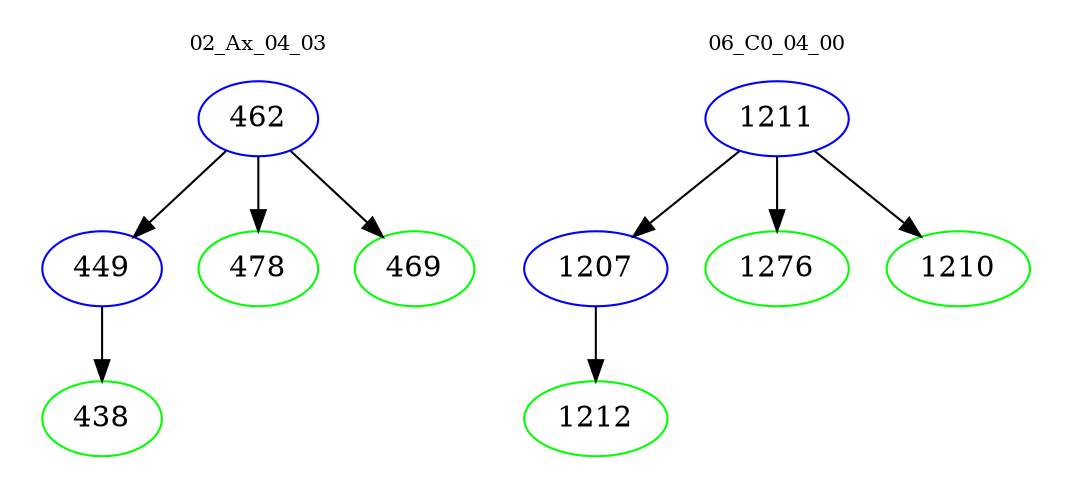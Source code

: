 digraph{
subgraph cluster_0 {
color = white
label = "02_Ax_04_03";
fontsize=10;
T0_462 [label="462", color="blue"]
T0_462 -> T0_449 [color="black"]
T0_449 [label="449", color="blue"]
T0_449 -> T0_438 [color="black"]
T0_438 [label="438", color="green"]
T0_462 -> T0_478 [color="black"]
T0_478 [label="478", color="green"]
T0_462 -> T0_469 [color="black"]
T0_469 [label="469", color="green"]
}
subgraph cluster_1 {
color = white
label = "06_C0_04_00";
fontsize=10;
T1_1211 [label="1211", color="blue"]
T1_1211 -> T1_1207 [color="black"]
T1_1207 [label="1207", color="blue"]
T1_1207 -> T1_1212 [color="black"]
T1_1212 [label="1212", color="green"]
T1_1211 -> T1_1276 [color="black"]
T1_1276 [label="1276", color="green"]
T1_1211 -> T1_1210 [color="black"]
T1_1210 [label="1210", color="green"]
}
}
